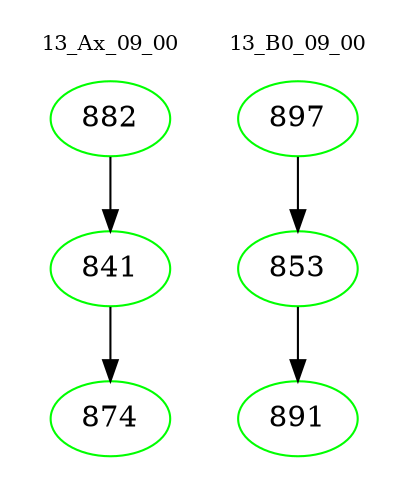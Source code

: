 digraph{
subgraph cluster_0 {
color = white
label = "13_Ax_09_00";
fontsize=10;
T0_882 [label="882", color="green"]
T0_882 -> T0_841 [color="black"]
T0_841 [label="841", color="green"]
T0_841 -> T0_874 [color="black"]
T0_874 [label="874", color="green"]
}
subgraph cluster_1 {
color = white
label = "13_B0_09_00";
fontsize=10;
T1_897 [label="897", color="green"]
T1_897 -> T1_853 [color="black"]
T1_853 [label="853", color="green"]
T1_853 -> T1_891 [color="black"]
T1_891 [label="891", color="green"]
}
}
